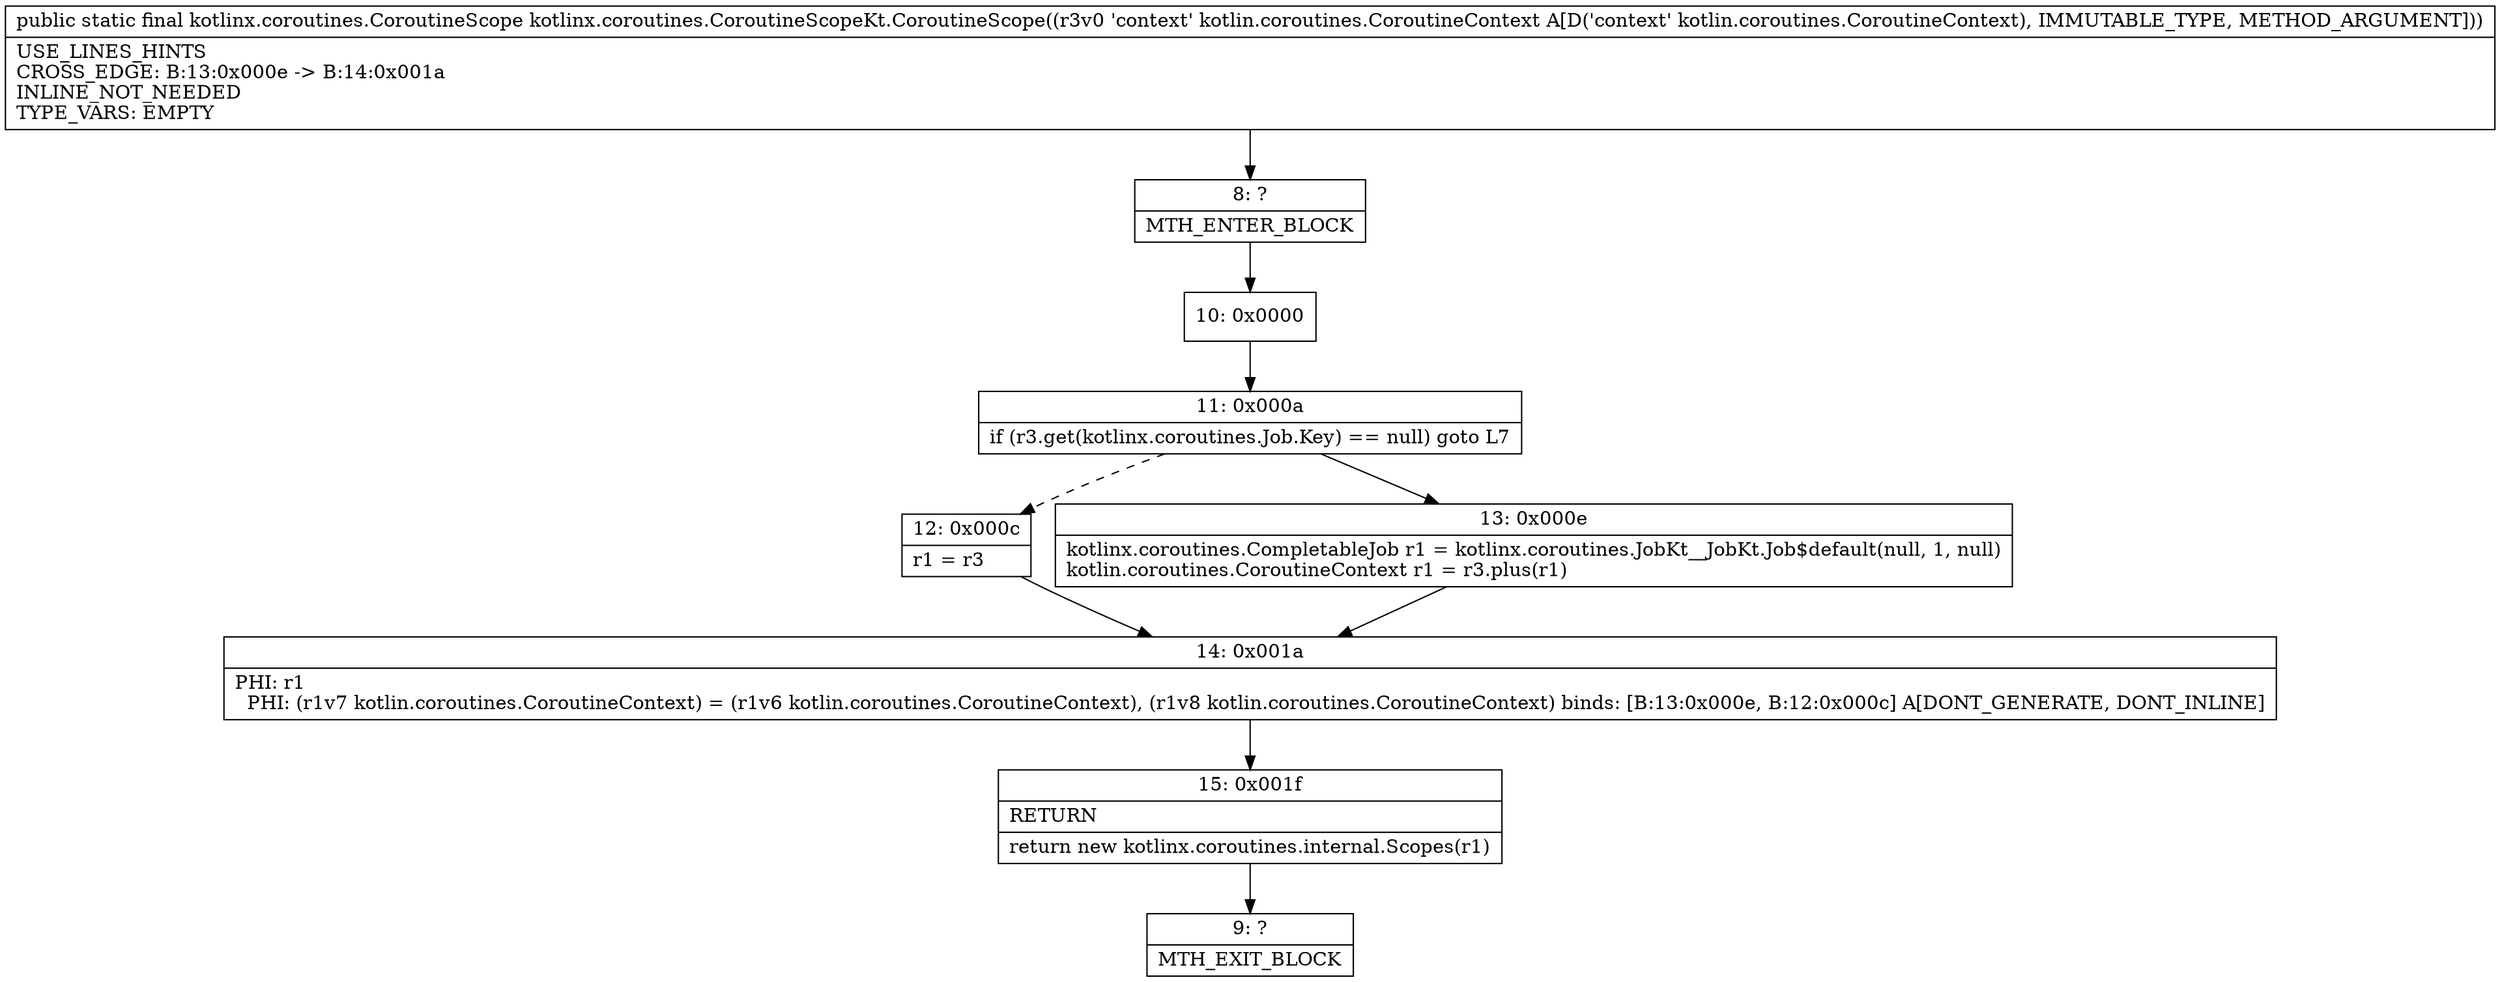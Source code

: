 digraph "CFG forkotlinx.coroutines.CoroutineScopeKt.CoroutineScope(Lkotlin\/coroutines\/CoroutineContext;)Lkotlinx\/coroutines\/CoroutineScope;" {
Node_8 [shape=record,label="{8\:\ ?|MTH_ENTER_BLOCK\l}"];
Node_10 [shape=record,label="{10\:\ 0x0000}"];
Node_11 [shape=record,label="{11\:\ 0x000a|if (r3.get(kotlinx.coroutines.Job.Key) == null) goto L7\l}"];
Node_12 [shape=record,label="{12\:\ 0x000c|r1 = r3\l}"];
Node_14 [shape=record,label="{14\:\ 0x001a|PHI: r1 \l  PHI: (r1v7 kotlin.coroutines.CoroutineContext) = (r1v6 kotlin.coroutines.CoroutineContext), (r1v8 kotlin.coroutines.CoroutineContext) binds: [B:13:0x000e, B:12:0x000c] A[DONT_GENERATE, DONT_INLINE]\l}"];
Node_15 [shape=record,label="{15\:\ 0x001f|RETURN\l|return new kotlinx.coroutines.internal.Scopes(r1)\l}"];
Node_9 [shape=record,label="{9\:\ ?|MTH_EXIT_BLOCK\l}"];
Node_13 [shape=record,label="{13\:\ 0x000e|kotlinx.coroutines.CompletableJob r1 = kotlinx.coroutines.JobKt__JobKt.Job$default(null, 1, null)\lkotlin.coroutines.CoroutineContext r1 = r3.plus(r1)\l}"];
MethodNode[shape=record,label="{public static final kotlinx.coroutines.CoroutineScope kotlinx.coroutines.CoroutineScopeKt.CoroutineScope((r3v0 'context' kotlin.coroutines.CoroutineContext A[D('context' kotlin.coroutines.CoroutineContext), IMMUTABLE_TYPE, METHOD_ARGUMENT]))  | USE_LINES_HINTS\lCROSS_EDGE: B:13:0x000e \-\> B:14:0x001a\lINLINE_NOT_NEEDED\lTYPE_VARS: EMPTY\l}"];
MethodNode -> Node_8;Node_8 -> Node_10;
Node_10 -> Node_11;
Node_11 -> Node_12[style=dashed];
Node_11 -> Node_13;
Node_12 -> Node_14;
Node_14 -> Node_15;
Node_15 -> Node_9;
Node_13 -> Node_14;
}

